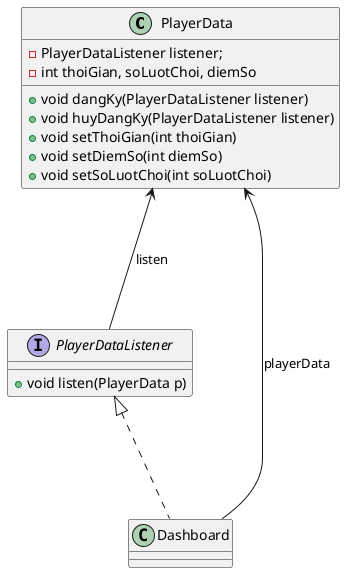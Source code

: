 @startuml
'https://plantuml.com/class-diagram

class PlayerData{
    - PlayerDataListener listener;
        - int thoiGian, soLuotChoi, diemSo
        + void dangKy(PlayerDataListener listener)
        + void huyDangKy(PlayerDataListener listener)
        + void setThoiGian(int thoiGian)
        + void setDiemSo(int diemSo)
        + void setSoLuotChoi(int soLuotChoi)
}
class Dashboard
interface PlayerDataListener{
     + void listen(PlayerData p)
}
PlayerDataListener<|... Dashboard
PlayerData<--- PlayerDataListener:listen
Dashboard ---> PlayerData: playerData

@enduml